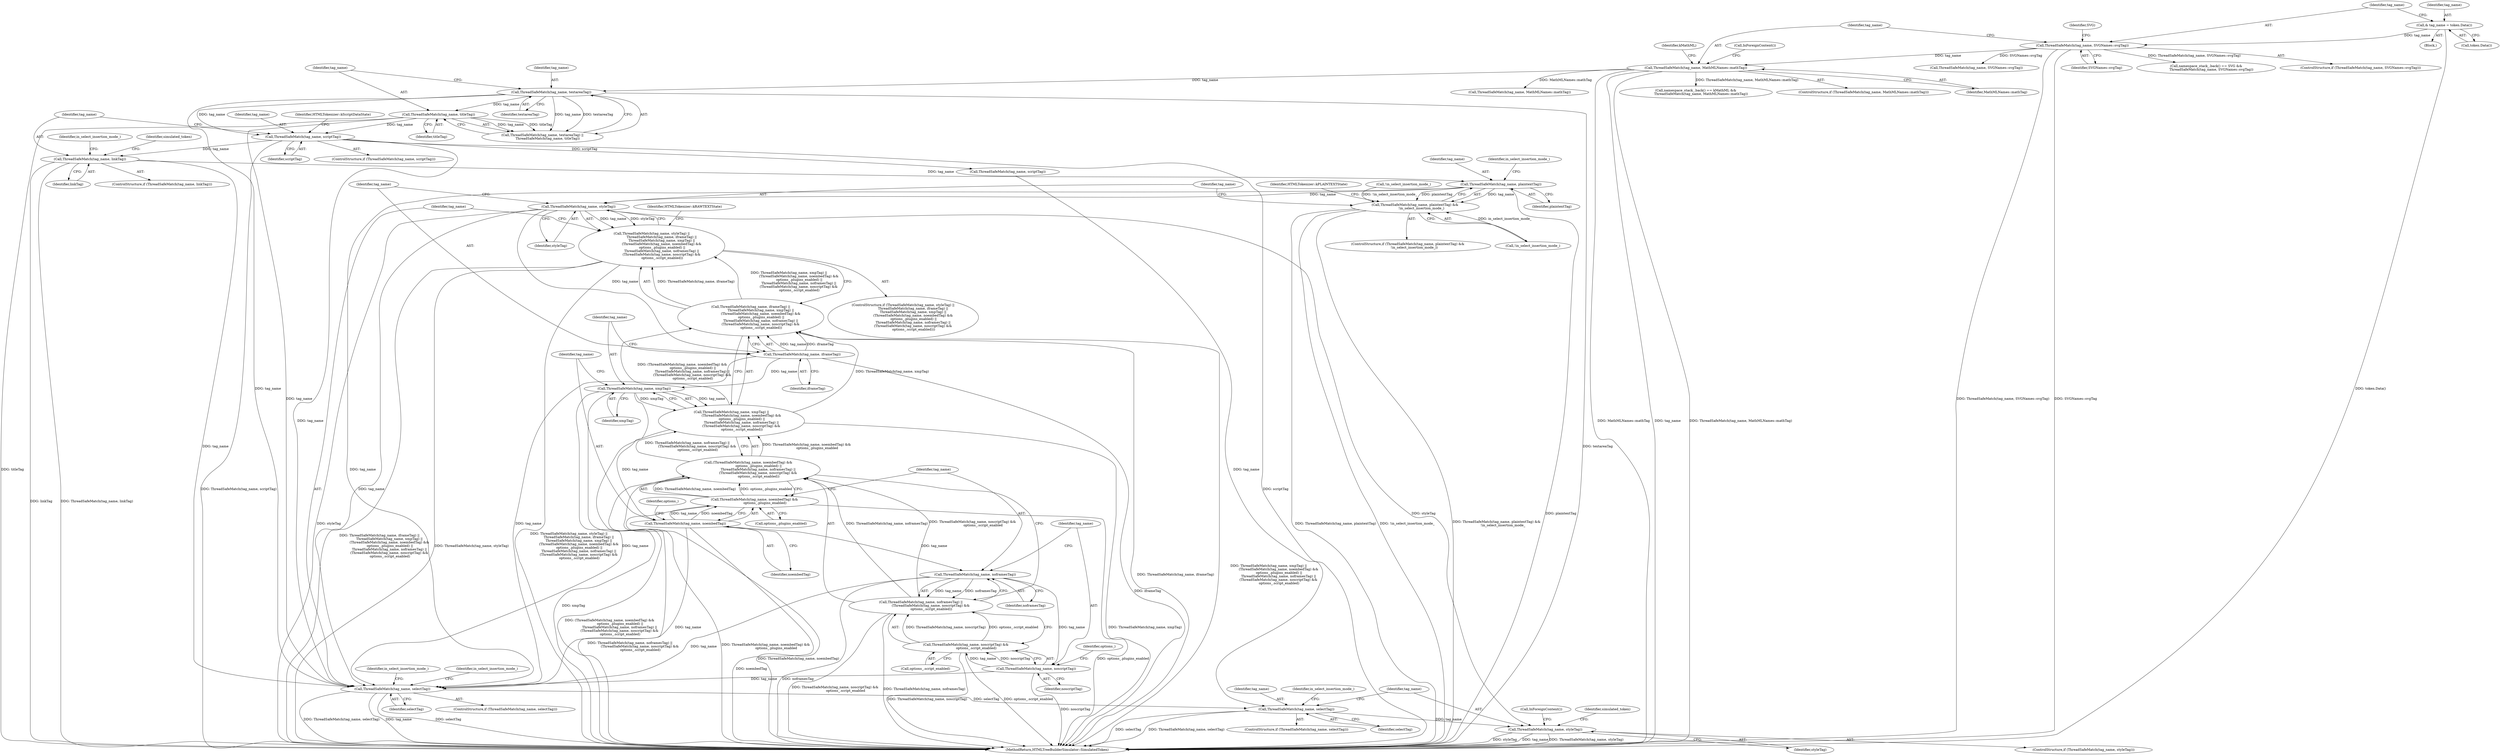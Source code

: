 digraph "0_Chrome_133bc5c262b2555af223263452e9875a95db9eb7@API" {
"1000179" [label="(Call,ThreadSafeMatch(tag_name, linkTag))"];
"1000168" [label="(Call,ThreadSafeMatch(tag_name, scriptTag))"];
"1000157" [label="(Call,ThreadSafeMatch(tag_name, textareaTag))"];
"1000124" [label="(Call,ThreadSafeMatch(tag_name, MathMLNames::mathTag))"];
"1000118" [label="(Call,ThreadSafeMatch(tag_name, SVGNames::svgTag))"];
"1000114" [label="(Call,& tag_name = token.Data())"];
"1000160" [label="(Call,ThreadSafeMatch(tag_name, titleTag))"];
"1000193" [label="(Call,ThreadSafeMatch(tag_name, plaintextTag))"];
"1000192" [label="(Call,ThreadSafeMatch(tag_name, plaintextTag) &&\n            !in_select_insertion_mode_)"];
"1000204" [label="(Call,ThreadSafeMatch(tag_name, styleTag))"];
"1000203" [label="(Call,ThreadSafeMatch(tag_name, styleTag) ||\n                   ThreadSafeMatch(tag_name, iframeTag) ||\n                   ThreadSafeMatch(tag_name, xmpTag) ||\n                   (ThreadSafeMatch(tag_name, noembedTag) &&\n                    options_.plugins_enabled) ||\n                   ThreadSafeMatch(tag_name, noframesTag) ||\n                   (ThreadSafeMatch(tag_name, noscriptTag) &&\n                    options_.script_enabled))"];
"1000208" [label="(Call,ThreadSafeMatch(tag_name, iframeTag))"];
"1000207" [label="(Call,ThreadSafeMatch(tag_name, iframeTag) ||\n                   ThreadSafeMatch(tag_name, xmpTag) ||\n                   (ThreadSafeMatch(tag_name, noembedTag) &&\n                    options_.plugins_enabled) ||\n                   ThreadSafeMatch(tag_name, noframesTag) ||\n                   (ThreadSafeMatch(tag_name, noscriptTag) &&\n                    options_.script_enabled))"];
"1000212" [label="(Call,ThreadSafeMatch(tag_name, xmpTag))"];
"1000211" [label="(Call,ThreadSafeMatch(tag_name, xmpTag) ||\n                   (ThreadSafeMatch(tag_name, noembedTag) &&\n                    options_.plugins_enabled) ||\n                   ThreadSafeMatch(tag_name, noframesTag) ||\n                   (ThreadSafeMatch(tag_name, noscriptTag) &&\n                    options_.script_enabled))"];
"1000217" [label="(Call,ThreadSafeMatch(tag_name, noembedTag))"];
"1000216" [label="(Call,ThreadSafeMatch(tag_name, noembedTag) &&\n                    options_.plugins_enabled)"];
"1000215" [label="(Call,(ThreadSafeMatch(tag_name, noembedTag) &&\n                    options_.plugins_enabled) ||\n                   ThreadSafeMatch(tag_name, noframesTag) ||\n                   (ThreadSafeMatch(tag_name, noscriptTag) &&\n                    options_.script_enabled))"];
"1000224" [label="(Call,ThreadSafeMatch(tag_name, noframesTag))"];
"1000223" [label="(Call,ThreadSafeMatch(tag_name, noframesTag) ||\n                   (ThreadSafeMatch(tag_name, noscriptTag) &&\n                    options_.script_enabled))"];
"1000228" [label="(Call,ThreadSafeMatch(tag_name, noscriptTag))"];
"1000227" [label="(Call,ThreadSafeMatch(tag_name, noscriptTag) &&\n                    options_.script_enabled)"];
"1000238" [label="(Call,ThreadSafeMatch(tag_name, selectTag))"];
"1000324" [label="(Call,ThreadSafeMatch(tag_name, selectTag))"];
"1000332" [label="(Call,ThreadSafeMatch(tag_name, styleTag))"];
"1000334" [label="(Identifier,styleTag)"];
"1000195" [label="(Identifier,plaintextTag)"];
"1000228" [label="(Call,ThreadSafeMatch(tag_name, noscriptTag))"];
"1000180" [label="(Identifier,tag_name)"];
"1000282" [label="(Call,namespace_stack_.back() == kMathML &&\n          ThreadSafeMatch(tag_name, MathMLNames::mathTag))"];
"1000123" [label="(ControlStructure,if (ThreadSafeMatch(tag_name, MathMLNames::mathTag)))"];
"1000192" [label="(Call,ThreadSafeMatch(tag_name, plaintextTag) &&\n            !in_select_insertion_mode_)"];
"1000216" [label="(Call,ThreadSafeMatch(tag_name, noembedTag) &&\n                    options_.plugins_enabled)"];
"1000239" [label="(Identifier,tag_name)"];
"1000169" [label="(Identifier,tag_name)"];
"1000331" [label="(ControlStructure,if (ThreadSafeMatch(tag_name, styleTag)))"];
"1000112" [label="(Block,)"];
"1000193" [label="(Call,ThreadSafeMatch(tag_name, plaintextTag))"];
"1000189" [label="(Identifier,in_select_insertion_mode_)"];
"1000212" [label="(Call,ThreadSafeMatch(tag_name, xmpTag))"];
"1000236" [label="(Identifier,HTMLTokenizer::kRAWTEXTState)"];
"1000217" [label="(Call,ThreadSafeMatch(tag_name, noembedTag))"];
"1000114" [label="(Call,& tag_name = token.Data())"];
"1000181" [label="(Identifier,linkTag)"];
"1000213" [label="(Identifier,tag_name)"];
"1000194" [label="(Identifier,tag_name)"];
"1000210" [label="(Identifier,iframeTag)"];
"1000226" [label="(Identifier,noframesTag)"];
"1000344" [label="(MethodReturn,HTMLTreeBuilderSimulator::SimulatedToken)"];
"1000162" [label="(Identifier,titleTag)"];
"1000156" [label="(Call,ThreadSafeMatch(tag_name, textareaTag) ||\n          ThreadSafeMatch(tag_name, titleTag))"];
"1000118" [label="(Call,ThreadSafeMatch(tag_name, SVGNames::svgTag))"];
"1000203" [label="(Call,ThreadSafeMatch(tag_name, styleTag) ||\n                   ThreadSafeMatch(tag_name, iframeTag) ||\n                   ThreadSafeMatch(tag_name, xmpTag) ||\n                   (ThreadSafeMatch(tag_name, noembedTag) &&\n                    options_.plugins_enabled) ||\n                   ThreadSafeMatch(tag_name, noframesTag) ||\n                   (ThreadSafeMatch(tag_name, noscriptTag) &&\n                    options_.script_enabled))"];
"1000325" [label="(Identifier,tag_name)"];
"1000219" [label="(Identifier,noembedTag)"];
"1000232" [label="(Identifier,options_)"];
"1000209" [label="(Identifier,tag_name)"];
"1000240" [label="(Identifier,selectTag)"];
"1000229" [label="(Identifier,tag_name)"];
"1000274" [label="(Call,namespace_stack_.back() == SVG &&\n          ThreadSafeMatch(tag_name, SVGNames::svgTag))"];
"1000220" [label="(Call,options_.plugins_enabled)"];
"1000128" [label="(Identifier,kMathML)"];
"1000207" [label="(Call,ThreadSafeMatch(tag_name, iframeTag) ||\n                   ThreadSafeMatch(tag_name, xmpTag) ||\n                   (ThreadSafeMatch(tag_name, noembedTag) &&\n                    options_.plugins_enabled) ||\n                   ThreadSafeMatch(tag_name, noframesTag) ||\n                   (ThreadSafeMatch(tag_name, noscriptTag) &&\n                    options_.script_enabled))"];
"1000238" [label="(Call,ThreadSafeMatch(tag_name, selectTag))"];
"1000126" [label="(Identifier,MathMLNames::mathTag)"];
"1000324" [label="(Call,ThreadSafeMatch(tag_name, selectTag))"];
"1000158" [label="(Identifier,tag_name)"];
"1000116" [label="(Call,token.Data())"];
"1000214" [label="(Identifier,xmpTag)"];
"1000204" [label="(Call,ThreadSafeMatch(tag_name, styleTag))"];
"1000191" [label="(ControlStructure,if (ThreadSafeMatch(tag_name, plaintextTag) &&\n            !in_select_insertion_mode_))"];
"1000188" [label="(Call,!in_select_insertion_mode_)"];
"1000336" [label="(Identifier,simulated_token)"];
"1000117" [label="(ControlStructure,if (ThreadSafeMatch(tag_name, SVGNames::svgTag)))"];
"1000119" [label="(Identifier,tag_name)"];
"1000237" [label="(ControlStructure,if (ThreadSafeMatch(tag_name, selectTag)))"];
"1000323" [label="(ControlStructure,if (ThreadSafeMatch(tag_name, selectTag)))"];
"1000173" [label="(Identifier,HTMLTokenizer::kScriptDataState)"];
"1000170" [label="(Identifier,scriptTag)"];
"1000223" [label="(Call,ThreadSafeMatch(tag_name, noframesTag) ||\n                   (ThreadSafeMatch(tag_name, noscriptTag) &&\n                    options_.script_enabled))"];
"1000206" [label="(Identifier,styleTag)"];
"1000311" [label="(Call,ThreadSafeMatch(tag_name, scriptTag))"];
"1000202" [label="(ControlStructure,if (ThreadSafeMatch(tag_name, styleTag) ||\n                   ThreadSafeMatch(tag_name, iframeTag) ||\n                   ThreadSafeMatch(tag_name, xmpTag) ||\n                   (ThreadSafeMatch(tag_name, noembedTag) &&\n                    options_.plugins_enabled) ||\n                   ThreadSafeMatch(tag_name, noframesTag) ||\n                   (ThreadSafeMatch(tag_name, noscriptTag) &&\n                    options_.script_enabled)))"];
"1000197" [label="(Identifier,in_select_insertion_mode_)"];
"1000211" [label="(Call,ThreadSafeMatch(tag_name, xmpTag) ||\n                   (ThreadSafeMatch(tag_name, noembedTag) &&\n                    options_.plugins_enabled) ||\n                   ThreadSafeMatch(tag_name, noframesTag) ||\n                   (ThreadSafeMatch(tag_name, noscriptTag) &&\n                    options_.script_enabled))"];
"1000339" [label="(Call,InForeignContent())"];
"1000122" [label="(Identifier,SVG)"];
"1000326" [label="(Identifier,selectTag)"];
"1000196" [label="(Call,!in_select_insertion_mode_)"];
"1000225" [label="(Identifier,tag_name)"];
"1000333" [label="(Identifier,tag_name)"];
"1000231" [label="(Call,options_.script_enabled)"];
"1000329" [label="(Identifier,in_select_insertion_mode_)"];
"1000167" [label="(ControlStructure,if (ThreadSafeMatch(tag_name, scriptTag)))"];
"1000248" [label="(Identifier,in_select_insertion_mode_)"];
"1000286" [label="(Call,ThreadSafeMatch(tag_name, MathMLNames::mathTag))"];
"1000243" [label="(Identifier,in_select_insertion_mode_)"];
"1000124" [label="(Call,ThreadSafeMatch(tag_name, MathMLNames::mathTag))"];
"1000157" [label="(Call,ThreadSafeMatch(tag_name, textareaTag))"];
"1000200" [label="(Identifier,HTMLTokenizer::kPLAINTEXTState)"];
"1000168" [label="(Call,ThreadSafeMatch(tag_name, scriptTag))"];
"1000115" [label="(Identifier,tag_name)"];
"1000227" [label="(Call,ThreadSafeMatch(tag_name, noscriptTag) &&\n                    options_.script_enabled)"];
"1000161" [label="(Identifier,tag_name)"];
"1000332" [label="(Call,ThreadSafeMatch(tag_name, styleTag))"];
"1000160" [label="(Call,ThreadSafeMatch(tag_name, titleTag))"];
"1000131" [label="(Call,InForeignContent())"];
"1000221" [label="(Identifier,options_)"];
"1000230" [label="(Identifier,noscriptTag)"];
"1000184" [label="(Identifier,simulated_token)"];
"1000178" [label="(ControlStructure,if (ThreadSafeMatch(tag_name, linkTag)))"];
"1000125" [label="(Identifier,tag_name)"];
"1000120" [label="(Identifier,SVGNames::svgTag)"];
"1000224" [label="(Call,ThreadSafeMatch(tag_name, noframesTag))"];
"1000278" [label="(Call,ThreadSafeMatch(tag_name, SVGNames::svgTag))"];
"1000159" [label="(Identifier,textareaTag)"];
"1000208" [label="(Call,ThreadSafeMatch(tag_name, iframeTag))"];
"1000218" [label="(Identifier,tag_name)"];
"1000179" [label="(Call,ThreadSafeMatch(tag_name, linkTag))"];
"1000205" [label="(Identifier,tag_name)"];
"1000215" [label="(Call,(ThreadSafeMatch(tag_name, noembedTag) &&\n                    options_.plugins_enabled) ||\n                   ThreadSafeMatch(tag_name, noframesTag) ||\n                   (ThreadSafeMatch(tag_name, noscriptTag) &&\n                    options_.script_enabled))"];
"1000179" -> "1000178"  [label="AST: "];
"1000179" -> "1000181"  [label="CFG: "];
"1000180" -> "1000179"  [label="AST: "];
"1000181" -> "1000179"  [label="AST: "];
"1000184" -> "1000179"  [label="CFG: "];
"1000189" -> "1000179"  [label="CFG: "];
"1000179" -> "1000344"  [label="DDG: ThreadSafeMatch(tag_name, linkTag)"];
"1000179" -> "1000344"  [label="DDG: linkTag"];
"1000168" -> "1000179"  [label="DDG: tag_name"];
"1000179" -> "1000193"  [label="DDG: tag_name"];
"1000179" -> "1000238"  [label="DDG: tag_name"];
"1000168" -> "1000167"  [label="AST: "];
"1000168" -> "1000170"  [label="CFG: "];
"1000169" -> "1000168"  [label="AST: "];
"1000170" -> "1000168"  [label="AST: "];
"1000173" -> "1000168"  [label="CFG: "];
"1000180" -> "1000168"  [label="CFG: "];
"1000168" -> "1000344"  [label="DDG: ThreadSafeMatch(tag_name, scriptTag)"];
"1000168" -> "1000344"  [label="DDG: scriptTag"];
"1000157" -> "1000168"  [label="DDG: tag_name"];
"1000160" -> "1000168"  [label="DDG: tag_name"];
"1000168" -> "1000238"  [label="DDG: tag_name"];
"1000168" -> "1000311"  [label="DDG: scriptTag"];
"1000157" -> "1000156"  [label="AST: "];
"1000157" -> "1000159"  [label="CFG: "];
"1000158" -> "1000157"  [label="AST: "];
"1000159" -> "1000157"  [label="AST: "];
"1000161" -> "1000157"  [label="CFG: "];
"1000156" -> "1000157"  [label="CFG: "];
"1000157" -> "1000344"  [label="DDG: textareaTag"];
"1000157" -> "1000156"  [label="DDG: tag_name"];
"1000157" -> "1000156"  [label="DDG: textareaTag"];
"1000124" -> "1000157"  [label="DDG: tag_name"];
"1000157" -> "1000160"  [label="DDG: tag_name"];
"1000157" -> "1000238"  [label="DDG: tag_name"];
"1000124" -> "1000123"  [label="AST: "];
"1000124" -> "1000126"  [label="CFG: "];
"1000125" -> "1000124"  [label="AST: "];
"1000126" -> "1000124"  [label="AST: "];
"1000128" -> "1000124"  [label="CFG: "];
"1000131" -> "1000124"  [label="CFG: "];
"1000124" -> "1000344"  [label="DDG: MathMLNames::mathTag"];
"1000124" -> "1000344"  [label="DDG: tag_name"];
"1000124" -> "1000344"  [label="DDG: ThreadSafeMatch(tag_name, MathMLNames::mathTag)"];
"1000118" -> "1000124"  [label="DDG: tag_name"];
"1000124" -> "1000282"  [label="DDG: ThreadSafeMatch(tag_name, MathMLNames::mathTag)"];
"1000124" -> "1000286"  [label="DDG: MathMLNames::mathTag"];
"1000118" -> "1000117"  [label="AST: "];
"1000118" -> "1000120"  [label="CFG: "];
"1000119" -> "1000118"  [label="AST: "];
"1000120" -> "1000118"  [label="AST: "];
"1000122" -> "1000118"  [label="CFG: "];
"1000125" -> "1000118"  [label="CFG: "];
"1000118" -> "1000344"  [label="DDG: ThreadSafeMatch(tag_name, SVGNames::svgTag)"];
"1000118" -> "1000344"  [label="DDG: SVGNames::svgTag"];
"1000114" -> "1000118"  [label="DDG: tag_name"];
"1000118" -> "1000274"  [label="DDG: ThreadSafeMatch(tag_name, SVGNames::svgTag)"];
"1000118" -> "1000278"  [label="DDG: SVGNames::svgTag"];
"1000114" -> "1000112"  [label="AST: "];
"1000114" -> "1000116"  [label="CFG: "];
"1000115" -> "1000114"  [label="AST: "];
"1000116" -> "1000114"  [label="AST: "];
"1000119" -> "1000114"  [label="CFG: "];
"1000114" -> "1000344"  [label="DDG: token.Data()"];
"1000160" -> "1000156"  [label="AST: "];
"1000160" -> "1000162"  [label="CFG: "];
"1000161" -> "1000160"  [label="AST: "];
"1000162" -> "1000160"  [label="AST: "];
"1000156" -> "1000160"  [label="CFG: "];
"1000160" -> "1000344"  [label="DDG: titleTag"];
"1000160" -> "1000156"  [label="DDG: tag_name"];
"1000160" -> "1000156"  [label="DDG: titleTag"];
"1000160" -> "1000238"  [label="DDG: tag_name"];
"1000193" -> "1000192"  [label="AST: "];
"1000193" -> "1000195"  [label="CFG: "];
"1000194" -> "1000193"  [label="AST: "];
"1000195" -> "1000193"  [label="AST: "];
"1000197" -> "1000193"  [label="CFG: "];
"1000192" -> "1000193"  [label="CFG: "];
"1000193" -> "1000344"  [label="DDG: plaintextTag"];
"1000193" -> "1000192"  [label="DDG: tag_name"];
"1000193" -> "1000192"  [label="DDG: plaintextTag"];
"1000193" -> "1000204"  [label="DDG: tag_name"];
"1000193" -> "1000238"  [label="DDG: tag_name"];
"1000192" -> "1000191"  [label="AST: "];
"1000192" -> "1000196"  [label="CFG: "];
"1000196" -> "1000192"  [label="AST: "];
"1000200" -> "1000192"  [label="CFG: "];
"1000205" -> "1000192"  [label="CFG: "];
"1000192" -> "1000344"  [label="DDG: ThreadSafeMatch(tag_name, plaintextTag)"];
"1000192" -> "1000344"  [label="DDG: !in_select_insertion_mode_"];
"1000192" -> "1000344"  [label="DDG: ThreadSafeMatch(tag_name, plaintextTag) &&\n            !in_select_insertion_mode_"];
"1000196" -> "1000192"  [label="DDG: in_select_insertion_mode_"];
"1000188" -> "1000192"  [label="DDG: !in_select_insertion_mode_"];
"1000204" -> "1000203"  [label="AST: "];
"1000204" -> "1000206"  [label="CFG: "];
"1000205" -> "1000204"  [label="AST: "];
"1000206" -> "1000204"  [label="AST: "];
"1000209" -> "1000204"  [label="CFG: "];
"1000203" -> "1000204"  [label="CFG: "];
"1000204" -> "1000344"  [label="DDG: styleTag"];
"1000204" -> "1000203"  [label="DDG: tag_name"];
"1000204" -> "1000203"  [label="DDG: styleTag"];
"1000204" -> "1000208"  [label="DDG: tag_name"];
"1000204" -> "1000238"  [label="DDG: tag_name"];
"1000204" -> "1000332"  [label="DDG: styleTag"];
"1000203" -> "1000202"  [label="AST: "];
"1000203" -> "1000207"  [label="CFG: "];
"1000207" -> "1000203"  [label="AST: "];
"1000236" -> "1000203"  [label="CFG: "];
"1000239" -> "1000203"  [label="CFG: "];
"1000203" -> "1000344"  [label="DDG: ThreadSafeMatch(tag_name, styleTag) ||\n                   ThreadSafeMatch(tag_name, iframeTag) ||\n                   ThreadSafeMatch(tag_name, xmpTag) ||\n                   (ThreadSafeMatch(tag_name, noembedTag) &&\n                    options_.plugins_enabled) ||\n                   ThreadSafeMatch(tag_name, noframesTag) ||\n                   (ThreadSafeMatch(tag_name, noscriptTag) &&\n                    options_.script_enabled)"];
"1000203" -> "1000344"  [label="DDG: ThreadSafeMatch(tag_name, iframeTag) ||\n                   ThreadSafeMatch(tag_name, xmpTag) ||\n                   (ThreadSafeMatch(tag_name, noembedTag) &&\n                    options_.plugins_enabled) ||\n                   ThreadSafeMatch(tag_name, noframesTag) ||\n                   (ThreadSafeMatch(tag_name, noscriptTag) &&\n                    options_.script_enabled)"];
"1000203" -> "1000344"  [label="DDG: ThreadSafeMatch(tag_name, styleTag)"];
"1000207" -> "1000203"  [label="DDG: ThreadSafeMatch(tag_name, iframeTag)"];
"1000207" -> "1000203"  [label="DDG: ThreadSafeMatch(tag_name, xmpTag) ||\n                   (ThreadSafeMatch(tag_name, noembedTag) &&\n                    options_.plugins_enabled) ||\n                   ThreadSafeMatch(tag_name, noframesTag) ||\n                   (ThreadSafeMatch(tag_name, noscriptTag) &&\n                    options_.script_enabled)"];
"1000208" -> "1000207"  [label="AST: "];
"1000208" -> "1000210"  [label="CFG: "];
"1000209" -> "1000208"  [label="AST: "];
"1000210" -> "1000208"  [label="AST: "];
"1000213" -> "1000208"  [label="CFG: "];
"1000207" -> "1000208"  [label="CFG: "];
"1000208" -> "1000344"  [label="DDG: iframeTag"];
"1000208" -> "1000207"  [label="DDG: tag_name"];
"1000208" -> "1000207"  [label="DDG: iframeTag"];
"1000208" -> "1000212"  [label="DDG: tag_name"];
"1000208" -> "1000238"  [label="DDG: tag_name"];
"1000207" -> "1000211"  [label="CFG: "];
"1000211" -> "1000207"  [label="AST: "];
"1000207" -> "1000344"  [label="DDG: ThreadSafeMatch(tag_name, iframeTag)"];
"1000207" -> "1000344"  [label="DDG: ThreadSafeMatch(tag_name, xmpTag) ||\n                   (ThreadSafeMatch(tag_name, noembedTag) &&\n                    options_.plugins_enabled) ||\n                   ThreadSafeMatch(tag_name, noframesTag) ||\n                   (ThreadSafeMatch(tag_name, noscriptTag) &&\n                    options_.script_enabled)"];
"1000211" -> "1000207"  [label="DDG: ThreadSafeMatch(tag_name, xmpTag)"];
"1000211" -> "1000207"  [label="DDG: (ThreadSafeMatch(tag_name, noembedTag) &&\n                    options_.plugins_enabled) ||\n                   ThreadSafeMatch(tag_name, noframesTag) ||\n                   (ThreadSafeMatch(tag_name, noscriptTag) &&\n                    options_.script_enabled)"];
"1000212" -> "1000211"  [label="AST: "];
"1000212" -> "1000214"  [label="CFG: "];
"1000213" -> "1000212"  [label="AST: "];
"1000214" -> "1000212"  [label="AST: "];
"1000218" -> "1000212"  [label="CFG: "];
"1000211" -> "1000212"  [label="CFG: "];
"1000212" -> "1000344"  [label="DDG: xmpTag"];
"1000212" -> "1000211"  [label="DDG: tag_name"];
"1000212" -> "1000211"  [label="DDG: xmpTag"];
"1000212" -> "1000217"  [label="DDG: tag_name"];
"1000212" -> "1000238"  [label="DDG: tag_name"];
"1000211" -> "1000215"  [label="CFG: "];
"1000215" -> "1000211"  [label="AST: "];
"1000211" -> "1000344"  [label="DDG: ThreadSafeMatch(tag_name, xmpTag)"];
"1000211" -> "1000344"  [label="DDG: (ThreadSafeMatch(tag_name, noembedTag) &&\n                    options_.plugins_enabled) ||\n                   ThreadSafeMatch(tag_name, noframesTag) ||\n                   (ThreadSafeMatch(tag_name, noscriptTag) &&\n                    options_.script_enabled)"];
"1000215" -> "1000211"  [label="DDG: ThreadSafeMatch(tag_name, noembedTag) &&\n                    options_.plugins_enabled"];
"1000215" -> "1000211"  [label="DDG: ThreadSafeMatch(tag_name, noframesTag) ||\n                   (ThreadSafeMatch(tag_name, noscriptTag) &&\n                    options_.script_enabled)"];
"1000217" -> "1000216"  [label="AST: "];
"1000217" -> "1000219"  [label="CFG: "];
"1000218" -> "1000217"  [label="AST: "];
"1000219" -> "1000217"  [label="AST: "];
"1000221" -> "1000217"  [label="CFG: "];
"1000216" -> "1000217"  [label="CFG: "];
"1000217" -> "1000344"  [label="DDG: noembedTag"];
"1000217" -> "1000216"  [label="DDG: tag_name"];
"1000217" -> "1000216"  [label="DDG: noembedTag"];
"1000217" -> "1000224"  [label="DDG: tag_name"];
"1000217" -> "1000238"  [label="DDG: tag_name"];
"1000216" -> "1000215"  [label="AST: "];
"1000216" -> "1000220"  [label="CFG: "];
"1000220" -> "1000216"  [label="AST: "];
"1000225" -> "1000216"  [label="CFG: "];
"1000215" -> "1000216"  [label="CFG: "];
"1000216" -> "1000344"  [label="DDG: ThreadSafeMatch(tag_name, noembedTag)"];
"1000216" -> "1000344"  [label="DDG: options_.plugins_enabled"];
"1000216" -> "1000215"  [label="DDG: ThreadSafeMatch(tag_name, noembedTag)"];
"1000216" -> "1000215"  [label="DDG: options_.plugins_enabled"];
"1000215" -> "1000223"  [label="CFG: "];
"1000223" -> "1000215"  [label="AST: "];
"1000215" -> "1000344"  [label="DDG: ThreadSafeMatch(tag_name, noframesTag) ||\n                   (ThreadSafeMatch(tag_name, noscriptTag) &&\n                    options_.script_enabled)"];
"1000215" -> "1000344"  [label="DDG: ThreadSafeMatch(tag_name, noembedTag) &&\n                    options_.plugins_enabled"];
"1000223" -> "1000215"  [label="DDG: ThreadSafeMatch(tag_name, noframesTag)"];
"1000223" -> "1000215"  [label="DDG: ThreadSafeMatch(tag_name, noscriptTag) &&\n                    options_.script_enabled"];
"1000224" -> "1000223"  [label="AST: "];
"1000224" -> "1000226"  [label="CFG: "];
"1000225" -> "1000224"  [label="AST: "];
"1000226" -> "1000224"  [label="AST: "];
"1000229" -> "1000224"  [label="CFG: "];
"1000223" -> "1000224"  [label="CFG: "];
"1000224" -> "1000344"  [label="DDG: noframesTag"];
"1000224" -> "1000223"  [label="DDG: tag_name"];
"1000224" -> "1000223"  [label="DDG: noframesTag"];
"1000224" -> "1000228"  [label="DDG: tag_name"];
"1000224" -> "1000238"  [label="DDG: tag_name"];
"1000223" -> "1000227"  [label="CFG: "];
"1000227" -> "1000223"  [label="AST: "];
"1000223" -> "1000344"  [label="DDG: ThreadSafeMatch(tag_name, noscriptTag) &&\n                    options_.script_enabled"];
"1000223" -> "1000344"  [label="DDG: ThreadSafeMatch(tag_name, noframesTag)"];
"1000227" -> "1000223"  [label="DDG: ThreadSafeMatch(tag_name, noscriptTag)"];
"1000227" -> "1000223"  [label="DDG: options_.script_enabled"];
"1000228" -> "1000227"  [label="AST: "];
"1000228" -> "1000230"  [label="CFG: "];
"1000229" -> "1000228"  [label="AST: "];
"1000230" -> "1000228"  [label="AST: "];
"1000232" -> "1000228"  [label="CFG: "];
"1000227" -> "1000228"  [label="CFG: "];
"1000228" -> "1000344"  [label="DDG: noscriptTag"];
"1000228" -> "1000227"  [label="DDG: tag_name"];
"1000228" -> "1000227"  [label="DDG: noscriptTag"];
"1000228" -> "1000238"  [label="DDG: tag_name"];
"1000227" -> "1000231"  [label="CFG: "];
"1000231" -> "1000227"  [label="AST: "];
"1000227" -> "1000344"  [label="DDG: ThreadSafeMatch(tag_name, noscriptTag)"];
"1000227" -> "1000344"  [label="DDG: options_.script_enabled"];
"1000238" -> "1000237"  [label="AST: "];
"1000238" -> "1000240"  [label="CFG: "];
"1000239" -> "1000238"  [label="AST: "];
"1000240" -> "1000238"  [label="AST: "];
"1000243" -> "1000238"  [label="CFG: "];
"1000248" -> "1000238"  [label="CFG: "];
"1000238" -> "1000344"  [label="DDG: tag_name"];
"1000238" -> "1000344"  [label="DDG: selectTag"];
"1000238" -> "1000344"  [label="DDG: ThreadSafeMatch(tag_name, selectTag)"];
"1000238" -> "1000324"  [label="DDG: selectTag"];
"1000324" -> "1000323"  [label="AST: "];
"1000324" -> "1000326"  [label="CFG: "];
"1000325" -> "1000324"  [label="AST: "];
"1000326" -> "1000324"  [label="AST: "];
"1000329" -> "1000324"  [label="CFG: "];
"1000333" -> "1000324"  [label="CFG: "];
"1000324" -> "1000344"  [label="DDG: selectTag"];
"1000324" -> "1000344"  [label="DDG: ThreadSafeMatch(tag_name, selectTag)"];
"1000311" -> "1000324"  [label="DDG: tag_name"];
"1000324" -> "1000332"  [label="DDG: tag_name"];
"1000332" -> "1000331"  [label="AST: "];
"1000332" -> "1000334"  [label="CFG: "];
"1000333" -> "1000332"  [label="AST: "];
"1000334" -> "1000332"  [label="AST: "];
"1000336" -> "1000332"  [label="CFG: "];
"1000339" -> "1000332"  [label="CFG: "];
"1000332" -> "1000344"  [label="DDG: styleTag"];
"1000332" -> "1000344"  [label="DDG: tag_name"];
"1000332" -> "1000344"  [label="DDG: ThreadSafeMatch(tag_name, styleTag)"];
}
